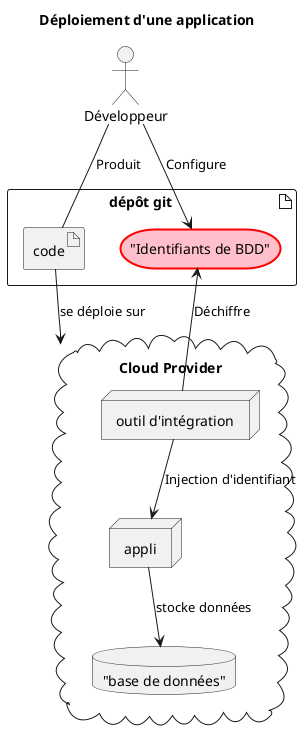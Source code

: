 @startuml
title Déploiement d'une application

actor Développeur
artifact "dépôt git      " {
artifact code

storage c #pink;line:red;line.bold;text:black [
"Identifiants de BDD"
]

}

cloud "Cloud Provider" {
database bdd [
"base de données"
]
node appli
node "outil d'intégration"

appli -d-> bdd : stocke données
}

Développeur - code : Produit
Développeur -d-> c : Configure

code -d-> "Cloud Provider" : se déploie sur
"outil d'intégration" -d-> c : Déchiffre

"outil d'intégration" -d-> appli : Injection d'identifiant

@enduml
